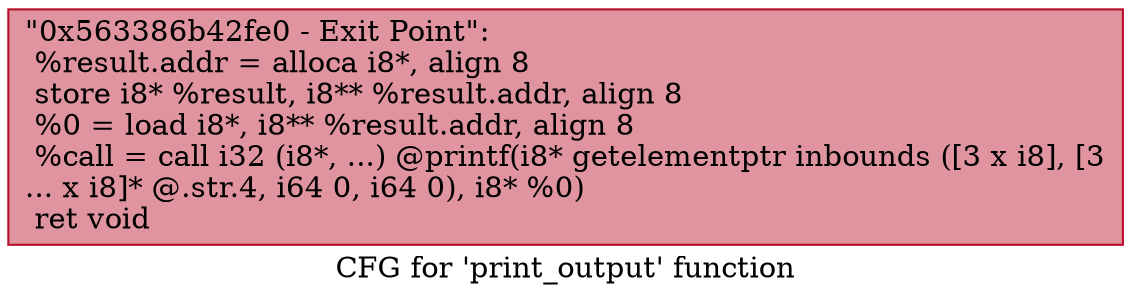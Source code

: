 digraph "CFG for 'print_output' function" {
	label="CFG for 'print_output' function";

	Node0x563386b42fe0 [shape=record,color="#b70d28ff", style=filled, fillcolor="#b70d2870",label="{\"0x563386b42fe0 - Exit Point\":\l  %result.addr = alloca i8*, align 8\l  store i8* %result, i8** %result.addr, align 8\l  %0 = load i8*, i8** %result.addr, align 8\l  %call = call i32 (i8*, ...) @printf(i8* getelementptr inbounds ([3 x i8], [3\l... x i8]* @.str.4, i64 0, i64 0), i8* %0)\l  ret void\l}"];
}
